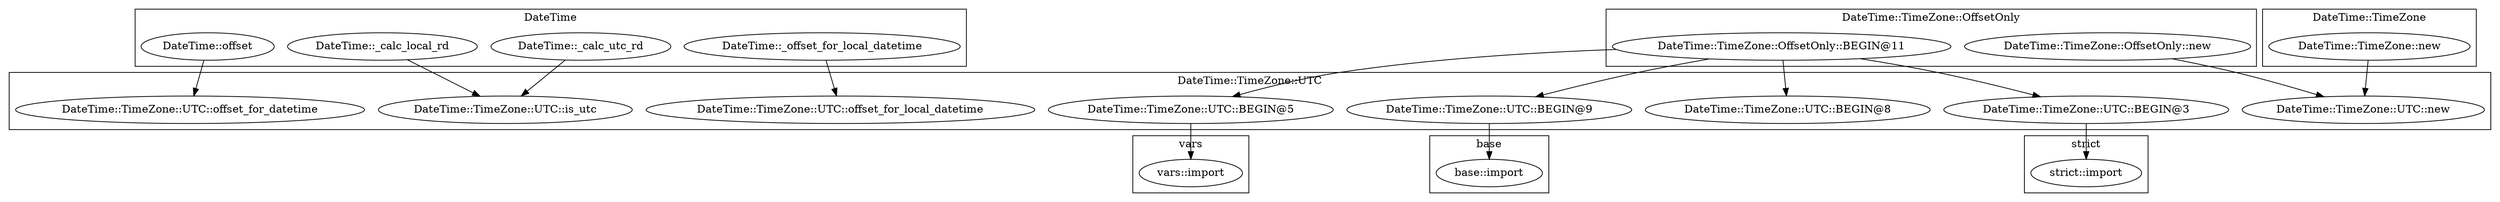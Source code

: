 digraph {
graph [overlap=false]
subgraph cluster_vars {
	label="vars";
	"vars::import";
}
subgraph cluster_base {
	label="base";
	"base::import";
}
subgraph cluster_strict {
	label="strict";
	"strict::import";
}
subgraph cluster_DateTime_TimeZone_UTC {
	label="DateTime::TimeZone::UTC";
	"DateTime::TimeZone::UTC::offset_for_local_datetime";
	"DateTime::TimeZone::UTC::new";
	"DateTime::TimeZone::UTC::offset_for_datetime";
	"DateTime::TimeZone::UTC::is_utc";
	"DateTime::TimeZone::UTC::BEGIN@5";
	"DateTime::TimeZone::UTC::BEGIN@8";
	"DateTime::TimeZone::UTC::BEGIN@9";
	"DateTime::TimeZone::UTC::BEGIN@3";
}
subgraph cluster_DateTime {
	label="DateTime";
	"DateTime::_calc_local_rd";
	"DateTime::_offset_for_local_datetime";
	"DateTime::_calc_utc_rd";
	"DateTime::offset";
}
subgraph cluster_DateTime_TimeZone_OffsetOnly {
	label="DateTime::TimeZone::OffsetOnly";
	"DateTime::TimeZone::OffsetOnly::new";
	"DateTime::TimeZone::OffsetOnly::BEGIN@11";
}
subgraph cluster_DateTime_TimeZone {
	label="DateTime::TimeZone";
	"DateTime::TimeZone::new";
}
"DateTime::TimeZone::OffsetOnly::BEGIN@11" -> "DateTime::TimeZone::UTC::BEGIN@9";
"DateTime::_calc_local_rd" -> "DateTime::TimeZone::UTC::is_utc";
"DateTime::_calc_utc_rd" -> "DateTime::TimeZone::UTC::is_utc";
"DateTime::TimeZone::OffsetOnly::BEGIN@11" -> "DateTime::TimeZone::UTC::BEGIN@5";
"DateTime::offset" -> "DateTime::TimeZone::UTC::offset_for_datetime";
"DateTime::TimeZone::OffsetOnly::BEGIN@11" -> "DateTime::TimeZone::UTC::BEGIN@8";
"DateTime::TimeZone::OffsetOnly::BEGIN@11" -> "DateTime::TimeZone::UTC::BEGIN@3";
"DateTime::TimeZone::OffsetOnly::new" -> "DateTime::TimeZone::UTC::new";
"DateTime::TimeZone::new" -> "DateTime::TimeZone::UTC::new";
"DateTime::TimeZone::UTC::BEGIN@9" -> "base::import";
"DateTime::_offset_for_local_datetime" -> "DateTime::TimeZone::UTC::offset_for_local_datetime";
"DateTime::TimeZone::UTC::BEGIN@5" -> "vars::import";
"DateTime::TimeZone::UTC::BEGIN@3" -> "strict::import";
}
